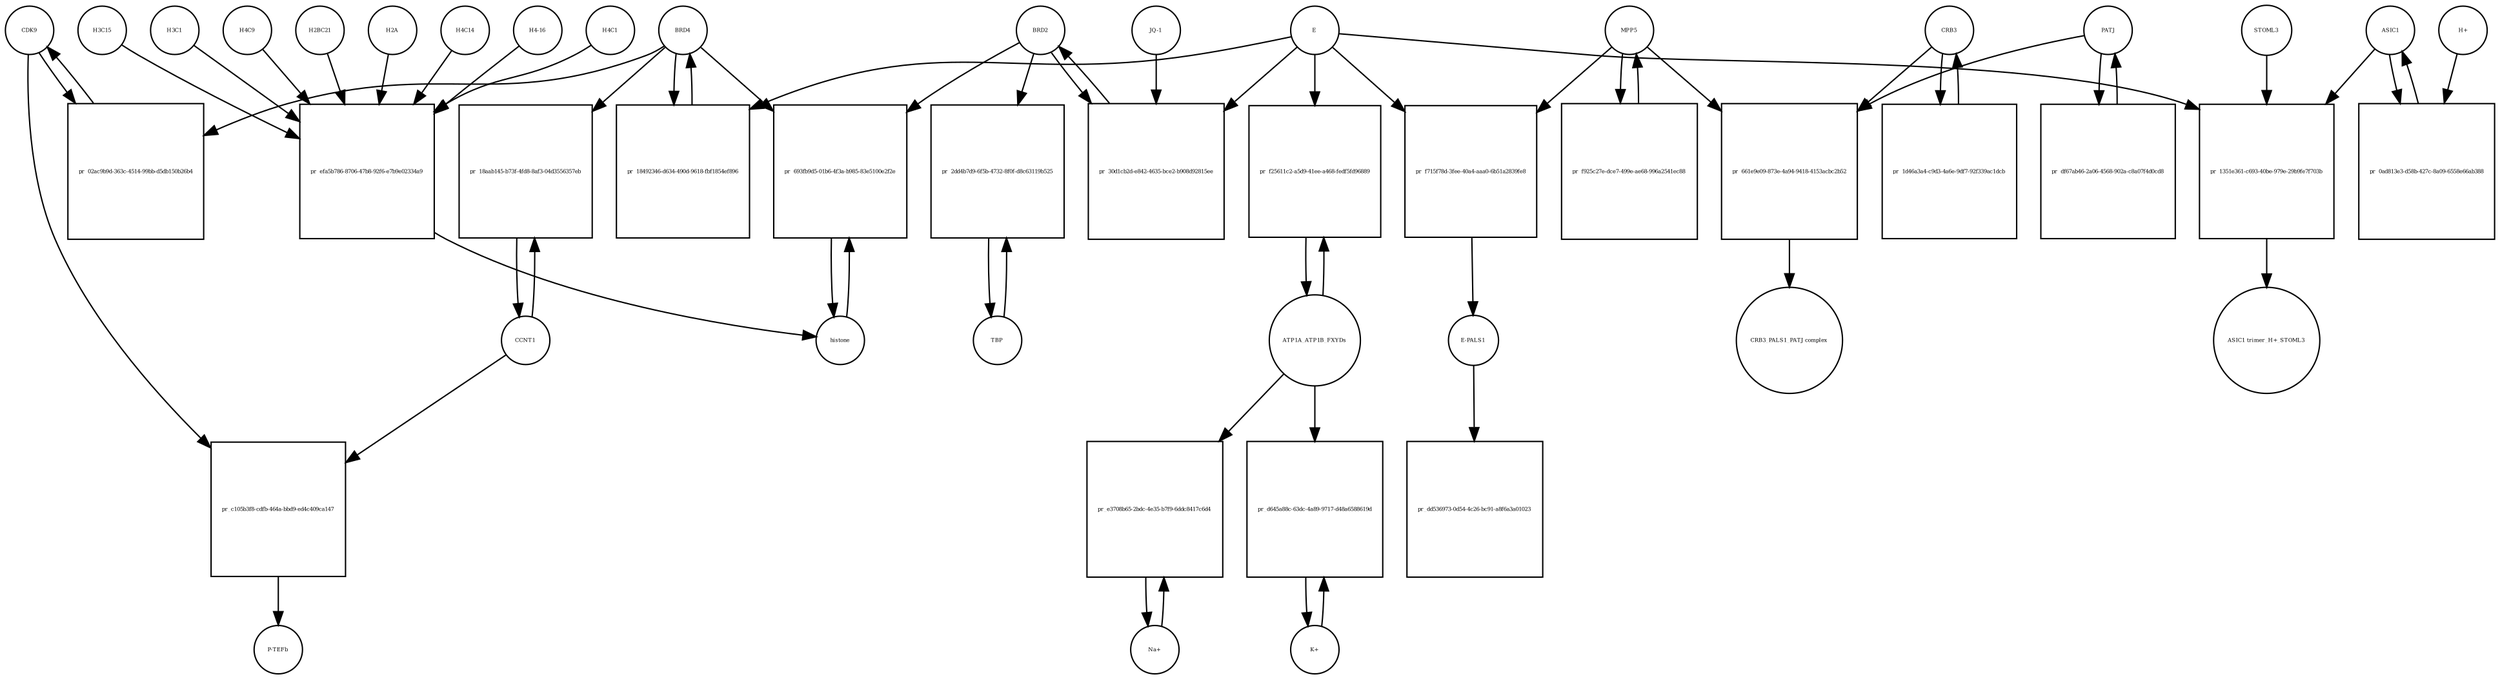 strict digraph  {
CDK9 [annotation="", bipartite=0, cls=macromolecule, fontsize=4, label=CDK9, shape=circle];
"pr_02ac9b9d-363c-4514-99bb-d5db150b26b4" [annotation="", bipartite=1, cls=process, fontsize=4, label="pr_02ac9b9d-363c-4514-99bb-d5db150b26b4", shape=square];
BRD4 [annotation="", bipartite=0, cls=macromolecule, fontsize=4, label=BRD4, shape=circle];
CCNT1 [annotation="", bipartite=0, cls=macromolecule, fontsize=4, label=CCNT1, shape=circle];
"pr_18aab145-b73f-4fd8-8af3-04d3556357eb" [annotation="", bipartite=1, cls=process, fontsize=4, label="pr_18aab145-b73f-4fd8-8af3-04d3556357eb", shape=square];
histone [annotation="", bipartite=0, cls=complex, fontsize=4, label=histone, shape=circle];
"pr_693fb9d5-01b6-4f3a-b985-83e5100e2f2e" [annotation="", bipartite=1, cls=process, fontsize=4, label="pr_693fb9d5-01b6-4f3a-b985-83e5100e2f2e", shape=square];
BRD2 [annotation="", bipartite=0, cls=macromolecule, fontsize=4, label=BRD2, shape=circle];
"pr_18492346-d634-490d-9618-fbf1854ef896" [annotation="", bipartite=1, cls=process, fontsize=4, label="pr_18492346-d634-490d-9618-fbf1854ef896", shape=square];
E [annotation=urn_miriam_ncbiprotein_BCD58755, bipartite=0, cls=macromolecule, fontsize=4, label=E, shape=circle];
H4C14 [annotation="", bipartite=0, cls=macromolecule, fontsize=4, label=H4C14, shape=circle];
"pr_efa5b786-8706-47b8-92f6-e7b9e02334a9" [annotation="", bipartite=1, cls=process, fontsize=4, label="pr_efa5b786-8706-47b8-92f6-e7b9e02334a9", shape=square];
"H4-16" [annotation="", bipartite=0, cls=macromolecule, fontsize=4, label="H4-16", shape=circle];
H4C1 [annotation="", bipartite=0, cls=macromolecule, fontsize=4, label=H4C1, shape=circle];
H3C15 [annotation="", bipartite=0, cls=macromolecule, fontsize=4, label=H3C15, shape=circle];
H3C1 [annotation="", bipartite=0, cls=macromolecule, fontsize=4, label=H3C1, shape=circle];
H4C9 [annotation="", bipartite=0, cls=macromolecule, fontsize=4, label=H4C9, shape=circle];
H2BC21 [annotation="", bipartite=0, cls=macromolecule, fontsize=4, label=H2BC21, shape=circle];
H2A [annotation=urn_miriam_interpro_IPR002119, bipartite=0, cls=macromolecule, fontsize=4, label=H2A, shape=circle];
"pr_30d1cb2d-e842-4635-bce2-b908d92815ee" [annotation="", bipartite=1, cls=process, fontsize=4, label="pr_30d1cb2d-e842-4635-bce2-b908d92815ee", shape=square];
"JQ-1" [annotation="urn_miriam_pubchem.compound_46907787", bipartite=0, cls="simple chemical", fontsize=4, label="JQ-1", shape=circle];
TBP [annotation="", bipartite=0, cls=macromolecule, fontsize=4, label=TBP, shape=circle];
"pr_2dd4b7d9-6f5b-4732-8f0f-d8c63119b525" [annotation="", bipartite=1, cls=process, fontsize=4, label="pr_2dd4b7d9-6f5b-4732-8f0f-d8c63119b525", shape=square];
"pr_f715f78d-3fee-40a4-aaa0-6b51a2839fe8" [annotation="", bipartite=1, cls=process, fontsize=4, label="pr_f715f78d-3fee-40a4-aaa0-6b51a2839fe8", shape=square];
MPP5 [annotation="", bipartite=0, cls=macromolecule, fontsize=4, label=MPP5, shape=circle];
"E-PALS1" [annotation="", bipartite=0, cls=complex, fontsize=4, label="E-PALS1", shape=circle];
"pr_dd536973-0d54-4c26-bc91-a8f6a3a01023" [annotation="", bipartite=1, cls=process, fontsize=4, label="pr_dd536973-0d54-4c26-bc91-a8f6a3a01023", shape=square];
"pr_f925c27e-dce7-499e-ae68-996a2541ec88" [annotation="", bipartite=1, cls=process, fontsize=4, label="pr_f925c27e-dce7-499e-ae68-996a2541ec88", shape=square];
CRB3 [annotation="", bipartite=0, cls=macromolecule, fontsize=4, label=CRB3, shape=circle];
"pr_1d46a3a4-c9d3-4a6e-9df7-92f339ac1dcb" [annotation="", bipartite=1, cls=process, fontsize=4, label="pr_1d46a3a4-c9d3-4a6e-9df7-92f339ac1dcb", shape=square];
PATJ [annotation="", bipartite=0, cls=macromolecule, fontsize=4, label=PATJ, shape=circle];
"pr_df67ab46-2a06-4568-902a-c8a07f4d0cd8" [annotation="", bipartite=1, cls=process, fontsize=4, label="pr_df67ab46-2a06-4568-902a-c8a07f4d0cd8", shape=square];
ATP1A_ATP1B_FXYDs [annotation="", bipartite=0, cls=complex, fontsize=4, label=ATP1A_ATP1B_FXYDs, shape=circle];
"pr_f25611c2-a5d9-41ee-a468-fedf5fd96889" [annotation="", bipartite=1, cls=process, fontsize=4, label="pr_f25611c2-a5d9-41ee-a468-fedf5fd96889", shape=square];
ASIC1 [annotation="", bipartite=0, cls="macromolecule multimer", fontsize=4, label=ASIC1, shape=circle];
"pr_0ad813e3-d58b-427c-8a09-6558e66ab388" [annotation="", bipartite=1, cls=process, fontsize=4, label="pr_0ad813e3-d58b-427c-8a09-6558e66ab388", shape=square];
"H+" [annotation="", bipartite=0, cls="simple chemical", fontsize=4, label="H+", shape=circle];
"pr_1351e361-c693-40be-979e-29b9fe7f703b" [annotation="", bipartite=1, cls=process, fontsize=4, label="pr_1351e361-c693-40be-979e-29b9fe7f703b", shape=square];
STOML3 [annotation="", bipartite=0, cls=macromolecule, fontsize=4, label=STOML3, shape=circle];
"ASIC1 trimer_H+_STOML3" [annotation="", bipartite=0, cls=complex, fontsize=4, label="ASIC1 trimer_H+_STOML3", shape=circle];
"K+" [annotation="", bipartite=0, cls="simple chemical", fontsize=4, label="K+", shape=circle];
"pr_d645a88c-63dc-4a89-9717-d48a6588619d" [annotation="", bipartite=1, cls=process, fontsize=4, label="pr_d645a88c-63dc-4a89-9717-d48a6588619d", shape=square];
"Na+" [annotation="", bipartite=0, cls="simple chemical", fontsize=4, label="Na+", shape=circle];
"pr_e3708b65-2bdc-4e35-b7f9-6ddc8417c6d4" [annotation="", bipartite=1, cls=process, fontsize=4, label="pr_e3708b65-2bdc-4e35-b7f9-6ddc8417c6d4", shape=square];
"pr_c105b3f8-cdfb-464a-bbd9-ed4c409ca147" [annotation="", bipartite=1, cls=process, fontsize=4, label="pr_c105b3f8-cdfb-464a-bbd9-ed4c409ca147", shape=square];
"P-TEFb" [annotation="", bipartite=0, cls=complex, fontsize=4, label="P-TEFb", shape=circle];
"pr_661e9e09-873e-4a94-9418-4153acbc2b52" [annotation="", bipartite=1, cls=process, fontsize=4, label="pr_661e9e09-873e-4a94-9418-4153acbc2b52", shape=square];
"CRB3_PALS1_PATJ complex" [annotation="", bipartite=0, cls=complex, fontsize=4, label="CRB3_PALS1_PATJ complex", shape=circle];
CDK9 -> "pr_02ac9b9d-363c-4514-99bb-d5db150b26b4"  [annotation="", interaction_type=consumption];
CDK9 -> "pr_c105b3f8-cdfb-464a-bbd9-ed4c409ca147"  [annotation="", interaction_type=consumption];
"pr_02ac9b9d-363c-4514-99bb-d5db150b26b4" -> CDK9  [annotation="", interaction_type=production];
BRD4 -> "pr_02ac9b9d-363c-4514-99bb-d5db150b26b4"  [annotation="urn_miriam_doi_10.18632%2Foncotarget.18583|urn_miriam_doi_10.1016%2Fj.molcel.2005.06.027", interaction_type=catalysis];
BRD4 -> "pr_18aab145-b73f-4fd8-8af3-04d3556357eb"  [annotation="urn_miriam_doi_10.1016%2Fj.molcel.2005.06.027", interaction_type=catalysis];
BRD4 -> "pr_693fb9d5-01b6-4f3a-b985-83e5100e2f2e"  [annotation="urn_miriam_doi_10.1038%2Fnsmb.3228.|urn_miriam_doi_10.1016%2Fj.molcel.2008.01.018", interaction_type=catalysis];
BRD4 -> "pr_18492346-d634-490d-9618-fbf1854ef896"  [annotation="", interaction_type=consumption];
CCNT1 -> "pr_18aab145-b73f-4fd8-8af3-04d3556357eb"  [annotation="", interaction_type=consumption];
CCNT1 -> "pr_c105b3f8-cdfb-464a-bbd9-ed4c409ca147"  [annotation="", interaction_type=consumption];
"pr_18aab145-b73f-4fd8-8af3-04d3556357eb" -> CCNT1  [annotation="", interaction_type=production];
histone -> "pr_693fb9d5-01b6-4f3a-b985-83e5100e2f2e"  [annotation="", interaction_type=consumption];
"pr_693fb9d5-01b6-4f3a-b985-83e5100e2f2e" -> histone  [annotation="", interaction_type=production];
BRD2 -> "pr_693fb9d5-01b6-4f3a-b985-83e5100e2f2e"  [annotation="urn_miriam_doi_10.1038%2Fnsmb.3228.|urn_miriam_doi_10.1016%2Fj.molcel.2008.01.018", interaction_type=catalysis];
BRD2 -> "pr_30d1cb2d-e842-4635-bce2-b908d92815ee"  [annotation="", interaction_type=consumption];
BRD2 -> "pr_2dd4b7d9-6f5b-4732-8f0f-d8c63119b525"  [annotation="urn_miriam_doi_10.1007%2Fs11010-006-9223-6", interaction_type=catalysis];
"pr_18492346-d634-490d-9618-fbf1854ef896" -> BRD4  [annotation="", interaction_type=production];
E -> "pr_18492346-d634-490d-9618-fbf1854ef896"  [annotation="urn_miriam_doi_10.1038%2Fs41586-020-2286-9", interaction_type=inhibition];
E -> "pr_30d1cb2d-e842-4635-bce2-b908d92815ee"  [annotation="urn_miriam_doi_10.1038%2Fs41586-020-2286-9|urn_miriam_doi_10.1080%2F15592294.2018.1469891", interaction_type=inhibition];
E -> "pr_f715f78d-3fee-40a4-aaa0-6b51a2839fe8"  [annotation="", interaction_type=consumption];
E -> "pr_f25611c2-a5d9-41ee-a468-fedf5fd96889"  [annotation=urn_miriam_pubmed_21524776, interaction_type=inhibition];
E -> "pr_1351e361-c693-40be-979e-29b9fe7f703b"  [annotation=urn_miriam_pubmed_21524776, interaction_type=inhibition];
H4C14 -> "pr_efa5b786-8706-47b8-92f6-e7b9e02334a9"  [annotation="", interaction_type=consumption];
"pr_efa5b786-8706-47b8-92f6-e7b9e02334a9" -> histone  [annotation="", interaction_type=production];
"H4-16" -> "pr_efa5b786-8706-47b8-92f6-e7b9e02334a9"  [annotation="", interaction_type=consumption];
H4C1 -> "pr_efa5b786-8706-47b8-92f6-e7b9e02334a9"  [annotation="", interaction_type=consumption];
H3C15 -> "pr_efa5b786-8706-47b8-92f6-e7b9e02334a9"  [annotation="", interaction_type=consumption];
H3C1 -> "pr_efa5b786-8706-47b8-92f6-e7b9e02334a9"  [annotation="", interaction_type=consumption];
H4C9 -> "pr_efa5b786-8706-47b8-92f6-e7b9e02334a9"  [annotation="", interaction_type=consumption];
H2BC21 -> "pr_efa5b786-8706-47b8-92f6-e7b9e02334a9"  [annotation="", interaction_type=consumption];
H2A -> "pr_efa5b786-8706-47b8-92f6-e7b9e02334a9"  [annotation="", interaction_type=consumption];
"pr_30d1cb2d-e842-4635-bce2-b908d92815ee" -> BRD2  [annotation="", interaction_type=production];
"JQ-1" -> "pr_30d1cb2d-e842-4635-bce2-b908d92815ee"  [annotation="urn_miriam_doi_10.1038%2Fs41586-020-2286-9|urn_miriam_doi_10.1080%2F15592294.2018.1469891", interaction_type=inhibition];
TBP -> "pr_2dd4b7d9-6f5b-4732-8f0f-d8c63119b525"  [annotation="", interaction_type=consumption];
"pr_2dd4b7d9-6f5b-4732-8f0f-d8c63119b525" -> TBP  [annotation="", interaction_type=production];
"pr_f715f78d-3fee-40a4-aaa0-6b51a2839fe8" -> "E-PALS1"  [annotation="", interaction_type=production];
MPP5 -> "pr_f715f78d-3fee-40a4-aaa0-6b51a2839fe8"  [annotation="", interaction_type=consumption];
MPP5 -> "pr_f925c27e-dce7-499e-ae68-996a2541ec88"  [annotation="", interaction_type=consumption];
MPP5 -> "pr_661e9e09-873e-4a94-9418-4153acbc2b52"  [annotation="", interaction_type=consumption];
"E-PALS1" -> "pr_dd536973-0d54-4c26-bc91-a8f6a3a01023"  [annotation="", interaction_type=consumption];
"pr_f925c27e-dce7-499e-ae68-996a2541ec88" -> MPP5  [annotation="", interaction_type=production];
CRB3 -> "pr_1d46a3a4-c9d3-4a6e-9df7-92f339ac1dcb"  [annotation="", interaction_type=consumption];
CRB3 -> "pr_661e9e09-873e-4a94-9418-4153acbc2b52"  [annotation="", interaction_type=consumption];
"pr_1d46a3a4-c9d3-4a6e-9df7-92f339ac1dcb" -> CRB3  [annotation="", interaction_type=production];
PATJ -> "pr_df67ab46-2a06-4568-902a-c8a07f4d0cd8"  [annotation="", interaction_type=consumption];
PATJ -> "pr_661e9e09-873e-4a94-9418-4153acbc2b52"  [annotation="", interaction_type=consumption];
"pr_df67ab46-2a06-4568-902a-c8a07f4d0cd8" -> PATJ  [annotation="", interaction_type=production];
ATP1A_ATP1B_FXYDs -> "pr_f25611c2-a5d9-41ee-a468-fedf5fd96889"  [annotation="", interaction_type=consumption];
ATP1A_ATP1B_FXYDs -> "pr_d645a88c-63dc-4a89-9717-d48a6588619d"  [annotation=urn_miriam_pubmed_21524776, interaction_type="necessary stimulation"];
ATP1A_ATP1B_FXYDs -> "pr_e3708b65-2bdc-4e35-b7f9-6ddc8417c6d4"  [annotation=urn_miriam_pubmed_21524776, interaction_type="necessary stimulation"];
"pr_f25611c2-a5d9-41ee-a468-fedf5fd96889" -> ATP1A_ATP1B_FXYDs  [annotation="", interaction_type=production];
ASIC1 -> "pr_0ad813e3-d58b-427c-8a09-6558e66ab388"  [annotation="", interaction_type=consumption];
ASIC1 -> "pr_1351e361-c693-40be-979e-29b9fe7f703b"  [annotation="", interaction_type=consumption];
"pr_0ad813e3-d58b-427c-8a09-6558e66ab388" -> ASIC1  [annotation="", interaction_type=production];
"H+" -> "pr_0ad813e3-d58b-427c-8a09-6558e66ab388"  [annotation="", interaction_type=consumption];
"pr_1351e361-c693-40be-979e-29b9fe7f703b" -> "ASIC1 trimer_H+_STOML3"  [annotation="", interaction_type=production];
STOML3 -> "pr_1351e361-c693-40be-979e-29b9fe7f703b"  [annotation="", interaction_type=consumption];
"K+" -> "pr_d645a88c-63dc-4a89-9717-d48a6588619d"  [annotation="", interaction_type=consumption];
"pr_d645a88c-63dc-4a89-9717-d48a6588619d" -> "K+"  [annotation="", interaction_type=production];
"Na+" -> "pr_e3708b65-2bdc-4e35-b7f9-6ddc8417c6d4"  [annotation="", interaction_type=consumption];
"pr_e3708b65-2bdc-4e35-b7f9-6ddc8417c6d4" -> "Na+"  [annotation="", interaction_type=production];
"pr_c105b3f8-cdfb-464a-bbd9-ed4c409ca147" -> "P-TEFb"  [annotation="", interaction_type=production];
"pr_661e9e09-873e-4a94-9418-4153acbc2b52" -> "CRB3_PALS1_PATJ complex"  [annotation="", interaction_type=production];
}
